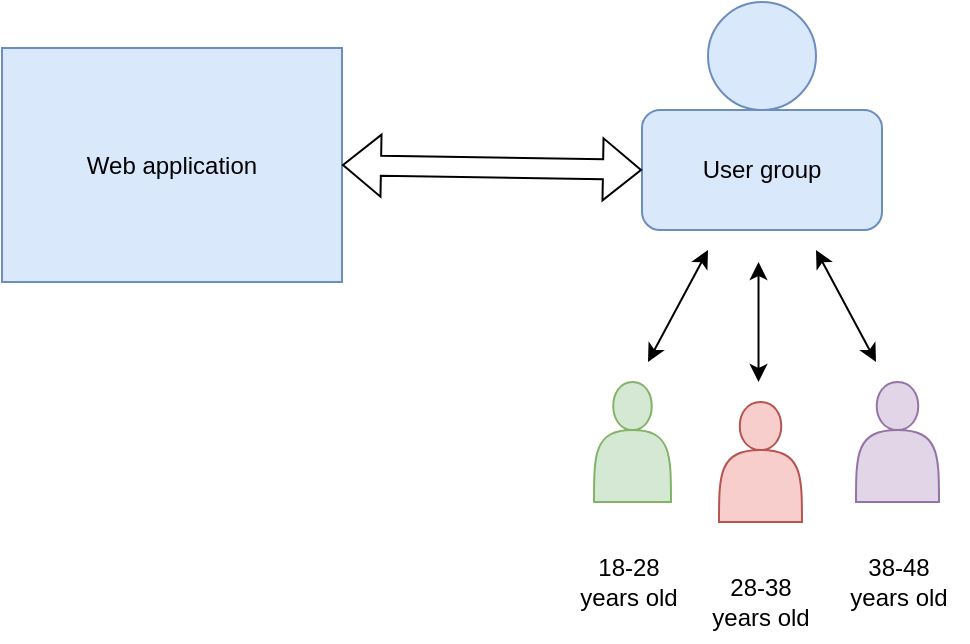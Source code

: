 <mxfile version="24.3.1" type="github">
  <diagram id="prtHgNgQTEPvFCAcTncT" name="Page-1">
    <mxGraphModel dx="436" dy="491" grid="1" gridSize="10" guides="1" tooltips="1" connect="1" arrows="1" fold="1" page="1" pageScale="1" pageWidth="827" pageHeight="1169" math="0" shadow="0">
      <root>
        <mxCell id="0" />
        <mxCell id="1" parent="0" />
        <mxCell id="jflDCZqAaWjYb9wbbqbs-2" value="User group" style="rounded=1;whiteSpace=wrap;html=1;fillColor=#dae8fc;strokeColor=#6c8ebf;" vertex="1" parent="1">
          <mxGeometry x="510" y="314" width="120" height="60" as="geometry" />
        </mxCell>
        <mxCell id="jflDCZqAaWjYb9wbbqbs-3" value="" style="ellipse;whiteSpace=wrap;html=1;aspect=fixed;fillColor=#dae8fc;strokeColor=#6c8ebf;" vertex="1" parent="1">
          <mxGeometry x="543" y="260" width="54" height="54" as="geometry" />
        </mxCell>
        <mxCell id="jflDCZqAaWjYb9wbbqbs-5" value="Web application" style="rounded=0;whiteSpace=wrap;html=1;labelBackgroundColor=none;fillColor=#dae8fc;strokeColor=#6c8ebf;" vertex="1" parent="1">
          <mxGeometry x="190" y="283" width="170" height="117" as="geometry" />
        </mxCell>
        <mxCell id="jflDCZqAaWjYb9wbbqbs-7" value="" style="shape=actor;whiteSpace=wrap;html=1;fillColor=#d5e8d4;strokeColor=#82b366;" vertex="1" parent="1">
          <mxGeometry x="486" y="450" width="38.5" height="60" as="geometry" />
        </mxCell>
        <mxCell id="jflDCZqAaWjYb9wbbqbs-8" value="" style="shape=actor;whiteSpace=wrap;html=1;fillColor=#f8cecc;strokeColor=#b85450;" vertex="1" parent="1">
          <mxGeometry x="548.5" y="460" width="41.5" height="60" as="geometry" />
        </mxCell>
        <mxCell id="jflDCZqAaWjYb9wbbqbs-9" value="" style="shape=actor;whiteSpace=wrap;html=1;fillColor=#e1d5e7;strokeColor=#9673a6;" vertex="1" parent="1">
          <mxGeometry x="617" y="450" width="41.5" height="60" as="geometry" />
        </mxCell>
        <mxCell id="jflDCZqAaWjYb9wbbqbs-10" value="" style="shape=flexArrow;endArrow=classic;startArrow=classic;html=1;rounded=0;entryX=0;entryY=0.5;entryDx=0;entryDy=0;exitX=1;exitY=0.5;exitDx=0;exitDy=0;" edge="1" parent="1" source="jflDCZqAaWjYb9wbbqbs-5" target="jflDCZqAaWjYb9wbbqbs-2">
          <mxGeometry width="100" height="100" relative="1" as="geometry">
            <mxPoint x="370" y="400" as="sourcePoint" />
            <mxPoint x="470" y="300" as="targetPoint" />
          </mxGeometry>
        </mxCell>
        <mxCell id="jflDCZqAaWjYb9wbbqbs-12" value="" style="endArrow=classic;html=1;rounded=0;entryX=0.5;entryY=1;entryDx=0;entryDy=0;startArrow=classic;" edge="1" parent="1">
          <mxGeometry width="50" height="50" relative="1" as="geometry">
            <mxPoint x="513" y="440" as="sourcePoint" />
            <mxPoint x="543" y="384" as="targetPoint" />
          </mxGeometry>
        </mxCell>
        <mxCell id="jflDCZqAaWjYb9wbbqbs-14" value="" style="endArrow=classic;html=1;rounded=0;startArrow=classic;" edge="1" parent="1">
          <mxGeometry width="50" height="50" relative="1" as="geometry">
            <mxPoint x="568.26" y="450" as="sourcePoint" />
            <mxPoint x="568.26" y="390" as="targetPoint" />
          </mxGeometry>
        </mxCell>
        <mxCell id="jflDCZqAaWjYb9wbbqbs-15" value="" style="endArrow=classic;html=1;rounded=0;startArrow=classic;" edge="1" parent="1">
          <mxGeometry width="50" height="50" relative="1" as="geometry">
            <mxPoint x="627" y="440" as="sourcePoint" />
            <mxPoint x="597" y="384" as="targetPoint" />
          </mxGeometry>
        </mxCell>
        <mxCell id="jflDCZqAaWjYb9wbbqbs-16" value="18-28&lt;div&gt;years old&lt;/div&gt;" style="text;html=1;align=center;verticalAlign=middle;resizable=0;points=[];autosize=1;strokeColor=none;fillColor=none;" vertex="1" parent="1">
          <mxGeometry x="467.5" y="530" width="70" height="40" as="geometry" />
        </mxCell>
        <mxCell id="jflDCZqAaWjYb9wbbqbs-17" value="28-38&lt;div&gt;years old&lt;/div&gt;" style="text;html=1;align=center;verticalAlign=middle;resizable=0;points=[];autosize=1;strokeColor=none;fillColor=none;" vertex="1" parent="1">
          <mxGeometry x="534.25" y="540" width="70" height="40" as="geometry" />
        </mxCell>
        <mxCell id="jflDCZqAaWjYb9wbbqbs-18" value="38-48&lt;div&gt;years old&lt;/div&gt;" style="text;html=1;align=center;verticalAlign=middle;resizable=0;points=[];autosize=1;strokeColor=none;fillColor=none;" vertex="1" parent="1">
          <mxGeometry x="602.75" y="530" width="70" height="40" as="geometry" />
        </mxCell>
      </root>
    </mxGraphModel>
  </diagram>
</mxfile>
